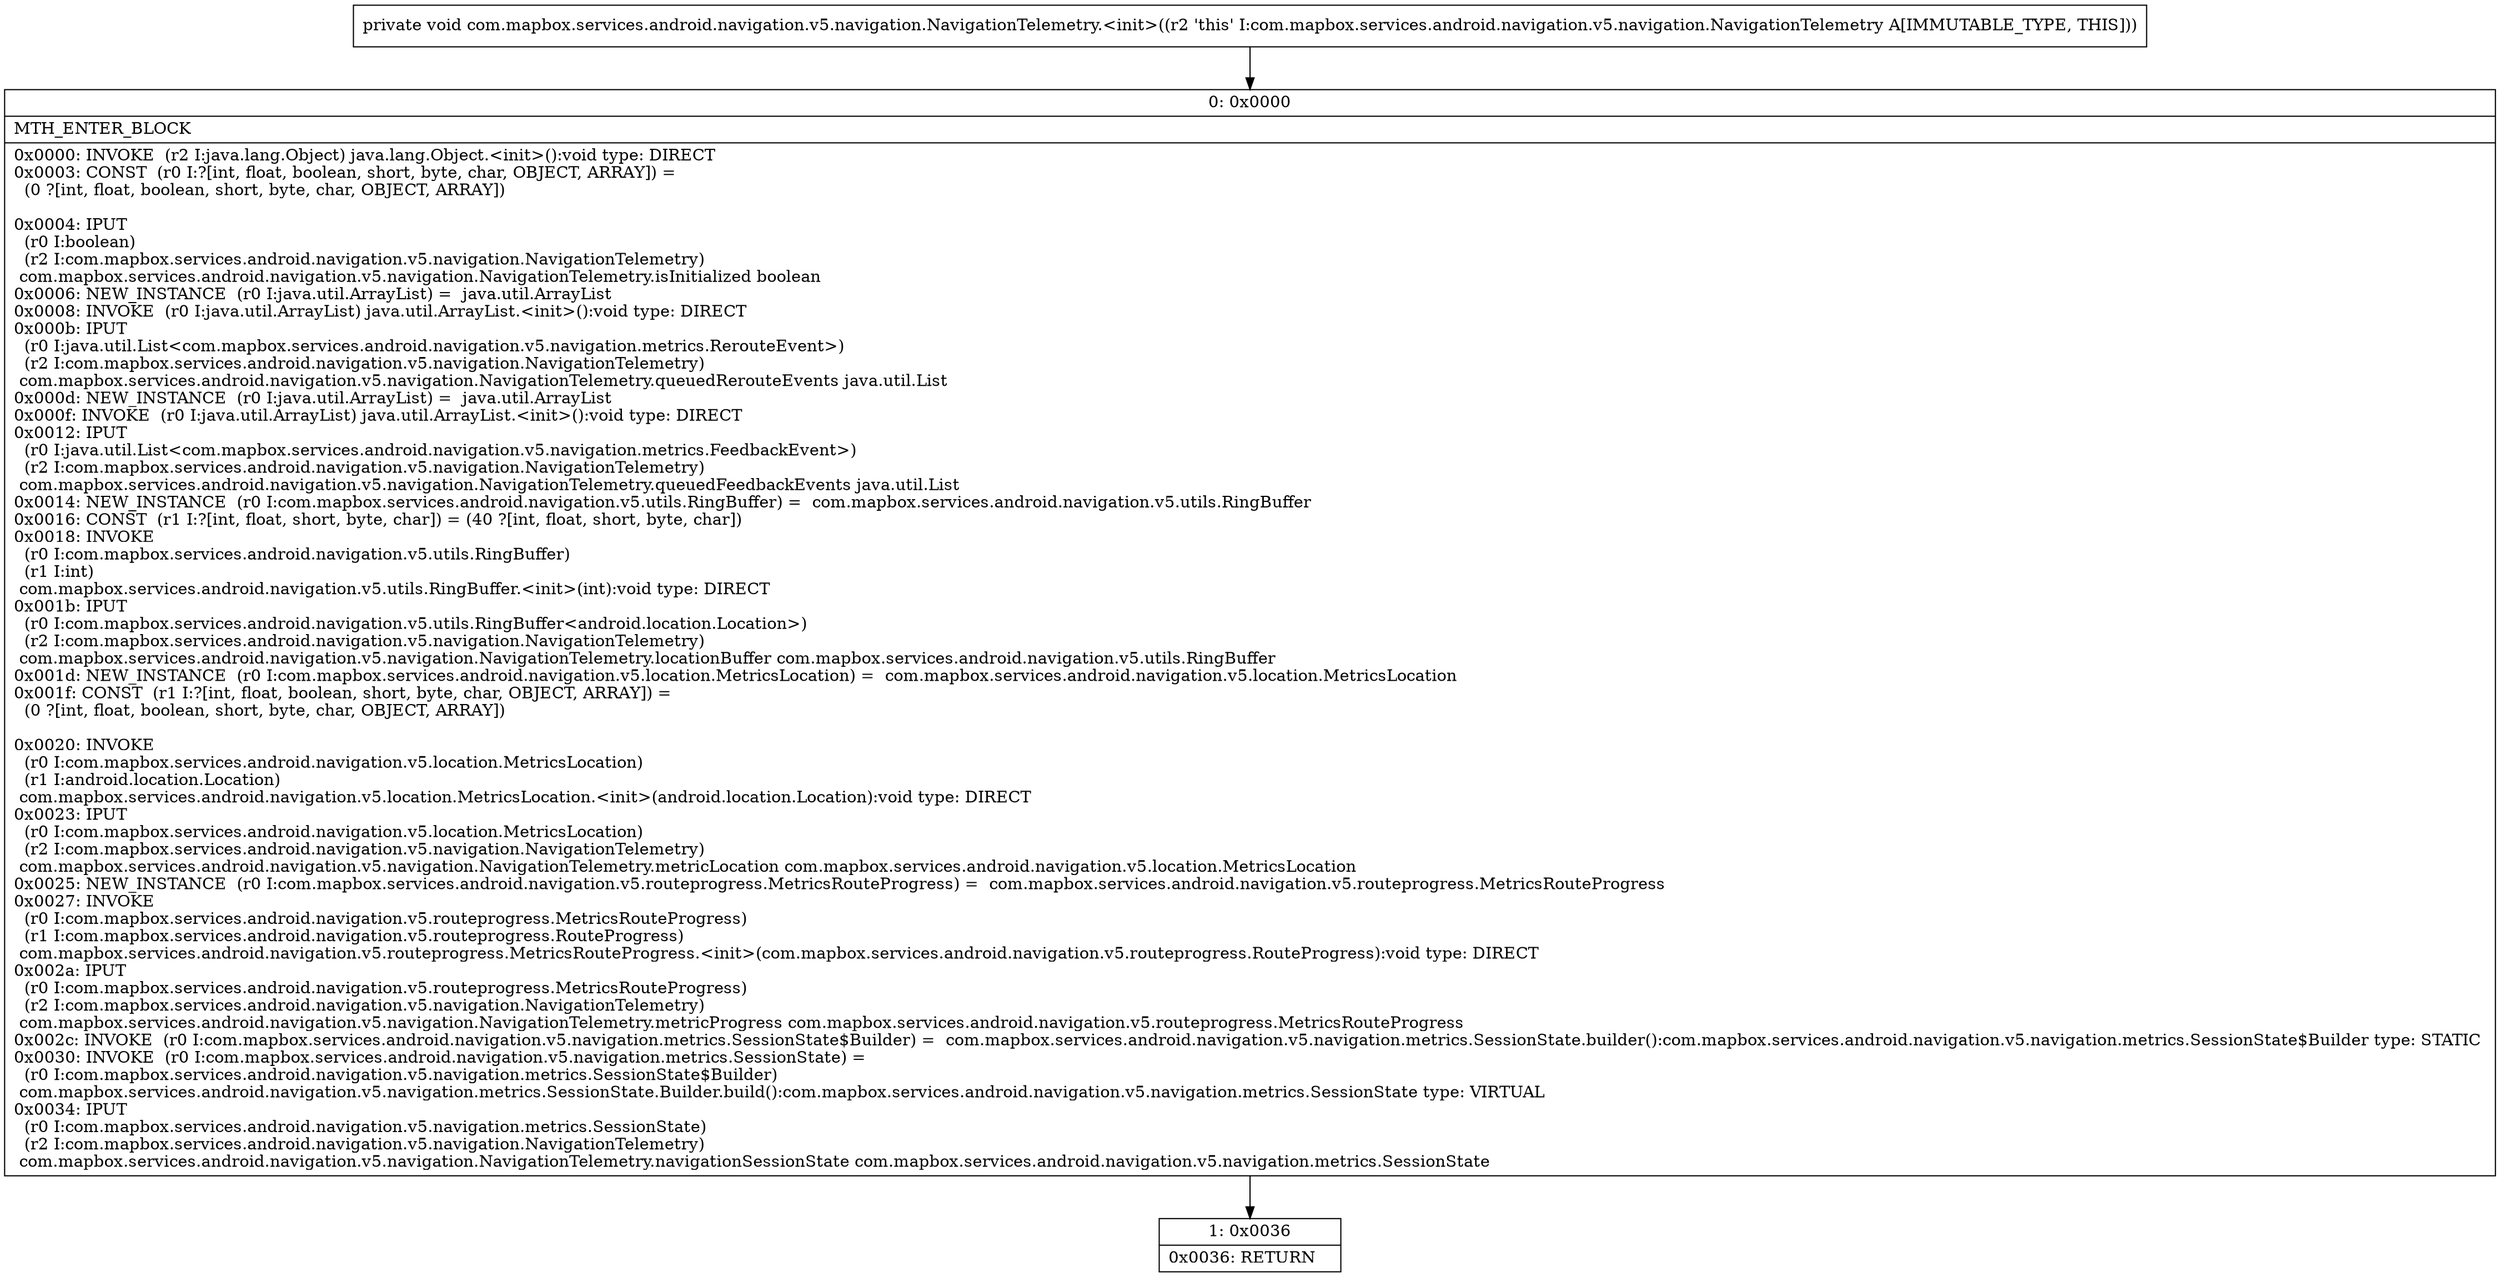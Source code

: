 digraph "CFG forcom.mapbox.services.android.navigation.v5.navigation.NavigationTelemetry.\<init\>()V" {
Node_0 [shape=record,label="{0\:\ 0x0000|MTH_ENTER_BLOCK\l|0x0000: INVOKE  (r2 I:java.lang.Object) java.lang.Object.\<init\>():void type: DIRECT \l0x0003: CONST  (r0 I:?[int, float, boolean, short, byte, char, OBJECT, ARRAY]) = \l  (0 ?[int, float, boolean, short, byte, char, OBJECT, ARRAY])\l \l0x0004: IPUT  \l  (r0 I:boolean)\l  (r2 I:com.mapbox.services.android.navigation.v5.navigation.NavigationTelemetry)\l com.mapbox.services.android.navigation.v5.navigation.NavigationTelemetry.isInitialized boolean \l0x0006: NEW_INSTANCE  (r0 I:java.util.ArrayList) =  java.util.ArrayList \l0x0008: INVOKE  (r0 I:java.util.ArrayList) java.util.ArrayList.\<init\>():void type: DIRECT \l0x000b: IPUT  \l  (r0 I:java.util.List\<com.mapbox.services.android.navigation.v5.navigation.metrics.RerouteEvent\>)\l  (r2 I:com.mapbox.services.android.navigation.v5.navigation.NavigationTelemetry)\l com.mapbox.services.android.navigation.v5.navigation.NavigationTelemetry.queuedRerouteEvents java.util.List \l0x000d: NEW_INSTANCE  (r0 I:java.util.ArrayList) =  java.util.ArrayList \l0x000f: INVOKE  (r0 I:java.util.ArrayList) java.util.ArrayList.\<init\>():void type: DIRECT \l0x0012: IPUT  \l  (r0 I:java.util.List\<com.mapbox.services.android.navigation.v5.navigation.metrics.FeedbackEvent\>)\l  (r2 I:com.mapbox.services.android.navigation.v5.navigation.NavigationTelemetry)\l com.mapbox.services.android.navigation.v5.navigation.NavigationTelemetry.queuedFeedbackEvents java.util.List \l0x0014: NEW_INSTANCE  (r0 I:com.mapbox.services.android.navigation.v5.utils.RingBuffer) =  com.mapbox.services.android.navigation.v5.utils.RingBuffer \l0x0016: CONST  (r1 I:?[int, float, short, byte, char]) = (40 ?[int, float, short, byte, char]) \l0x0018: INVOKE  \l  (r0 I:com.mapbox.services.android.navigation.v5.utils.RingBuffer)\l  (r1 I:int)\l com.mapbox.services.android.navigation.v5.utils.RingBuffer.\<init\>(int):void type: DIRECT \l0x001b: IPUT  \l  (r0 I:com.mapbox.services.android.navigation.v5.utils.RingBuffer\<android.location.Location\>)\l  (r2 I:com.mapbox.services.android.navigation.v5.navigation.NavigationTelemetry)\l com.mapbox.services.android.navigation.v5.navigation.NavigationTelemetry.locationBuffer com.mapbox.services.android.navigation.v5.utils.RingBuffer \l0x001d: NEW_INSTANCE  (r0 I:com.mapbox.services.android.navigation.v5.location.MetricsLocation) =  com.mapbox.services.android.navigation.v5.location.MetricsLocation \l0x001f: CONST  (r1 I:?[int, float, boolean, short, byte, char, OBJECT, ARRAY]) = \l  (0 ?[int, float, boolean, short, byte, char, OBJECT, ARRAY])\l \l0x0020: INVOKE  \l  (r0 I:com.mapbox.services.android.navigation.v5.location.MetricsLocation)\l  (r1 I:android.location.Location)\l com.mapbox.services.android.navigation.v5.location.MetricsLocation.\<init\>(android.location.Location):void type: DIRECT \l0x0023: IPUT  \l  (r0 I:com.mapbox.services.android.navigation.v5.location.MetricsLocation)\l  (r2 I:com.mapbox.services.android.navigation.v5.navigation.NavigationTelemetry)\l com.mapbox.services.android.navigation.v5.navigation.NavigationTelemetry.metricLocation com.mapbox.services.android.navigation.v5.location.MetricsLocation \l0x0025: NEW_INSTANCE  (r0 I:com.mapbox.services.android.navigation.v5.routeprogress.MetricsRouteProgress) =  com.mapbox.services.android.navigation.v5.routeprogress.MetricsRouteProgress \l0x0027: INVOKE  \l  (r0 I:com.mapbox.services.android.navigation.v5.routeprogress.MetricsRouteProgress)\l  (r1 I:com.mapbox.services.android.navigation.v5.routeprogress.RouteProgress)\l com.mapbox.services.android.navigation.v5.routeprogress.MetricsRouteProgress.\<init\>(com.mapbox.services.android.navigation.v5.routeprogress.RouteProgress):void type: DIRECT \l0x002a: IPUT  \l  (r0 I:com.mapbox.services.android.navigation.v5.routeprogress.MetricsRouteProgress)\l  (r2 I:com.mapbox.services.android.navigation.v5.navigation.NavigationTelemetry)\l com.mapbox.services.android.navigation.v5.navigation.NavigationTelemetry.metricProgress com.mapbox.services.android.navigation.v5.routeprogress.MetricsRouteProgress \l0x002c: INVOKE  (r0 I:com.mapbox.services.android.navigation.v5.navigation.metrics.SessionState$Builder) =  com.mapbox.services.android.navigation.v5.navigation.metrics.SessionState.builder():com.mapbox.services.android.navigation.v5.navigation.metrics.SessionState$Builder type: STATIC \l0x0030: INVOKE  (r0 I:com.mapbox.services.android.navigation.v5.navigation.metrics.SessionState) = \l  (r0 I:com.mapbox.services.android.navigation.v5.navigation.metrics.SessionState$Builder)\l com.mapbox.services.android.navigation.v5.navigation.metrics.SessionState.Builder.build():com.mapbox.services.android.navigation.v5.navigation.metrics.SessionState type: VIRTUAL \l0x0034: IPUT  \l  (r0 I:com.mapbox.services.android.navigation.v5.navigation.metrics.SessionState)\l  (r2 I:com.mapbox.services.android.navigation.v5.navigation.NavigationTelemetry)\l com.mapbox.services.android.navigation.v5.navigation.NavigationTelemetry.navigationSessionState com.mapbox.services.android.navigation.v5.navigation.metrics.SessionState \l}"];
Node_1 [shape=record,label="{1\:\ 0x0036|0x0036: RETURN   \l}"];
MethodNode[shape=record,label="{private void com.mapbox.services.android.navigation.v5.navigation.NavigationTelemetry.\<init\>((r2 'this' I:com.mapbox.services.android.navigation.v5.navigation.NavigationTelemetry A[IMMUTABLE_TYPE, THIS])) }"];
MethodNode -> Node_0;
Node_0 -> Node_1;
}

